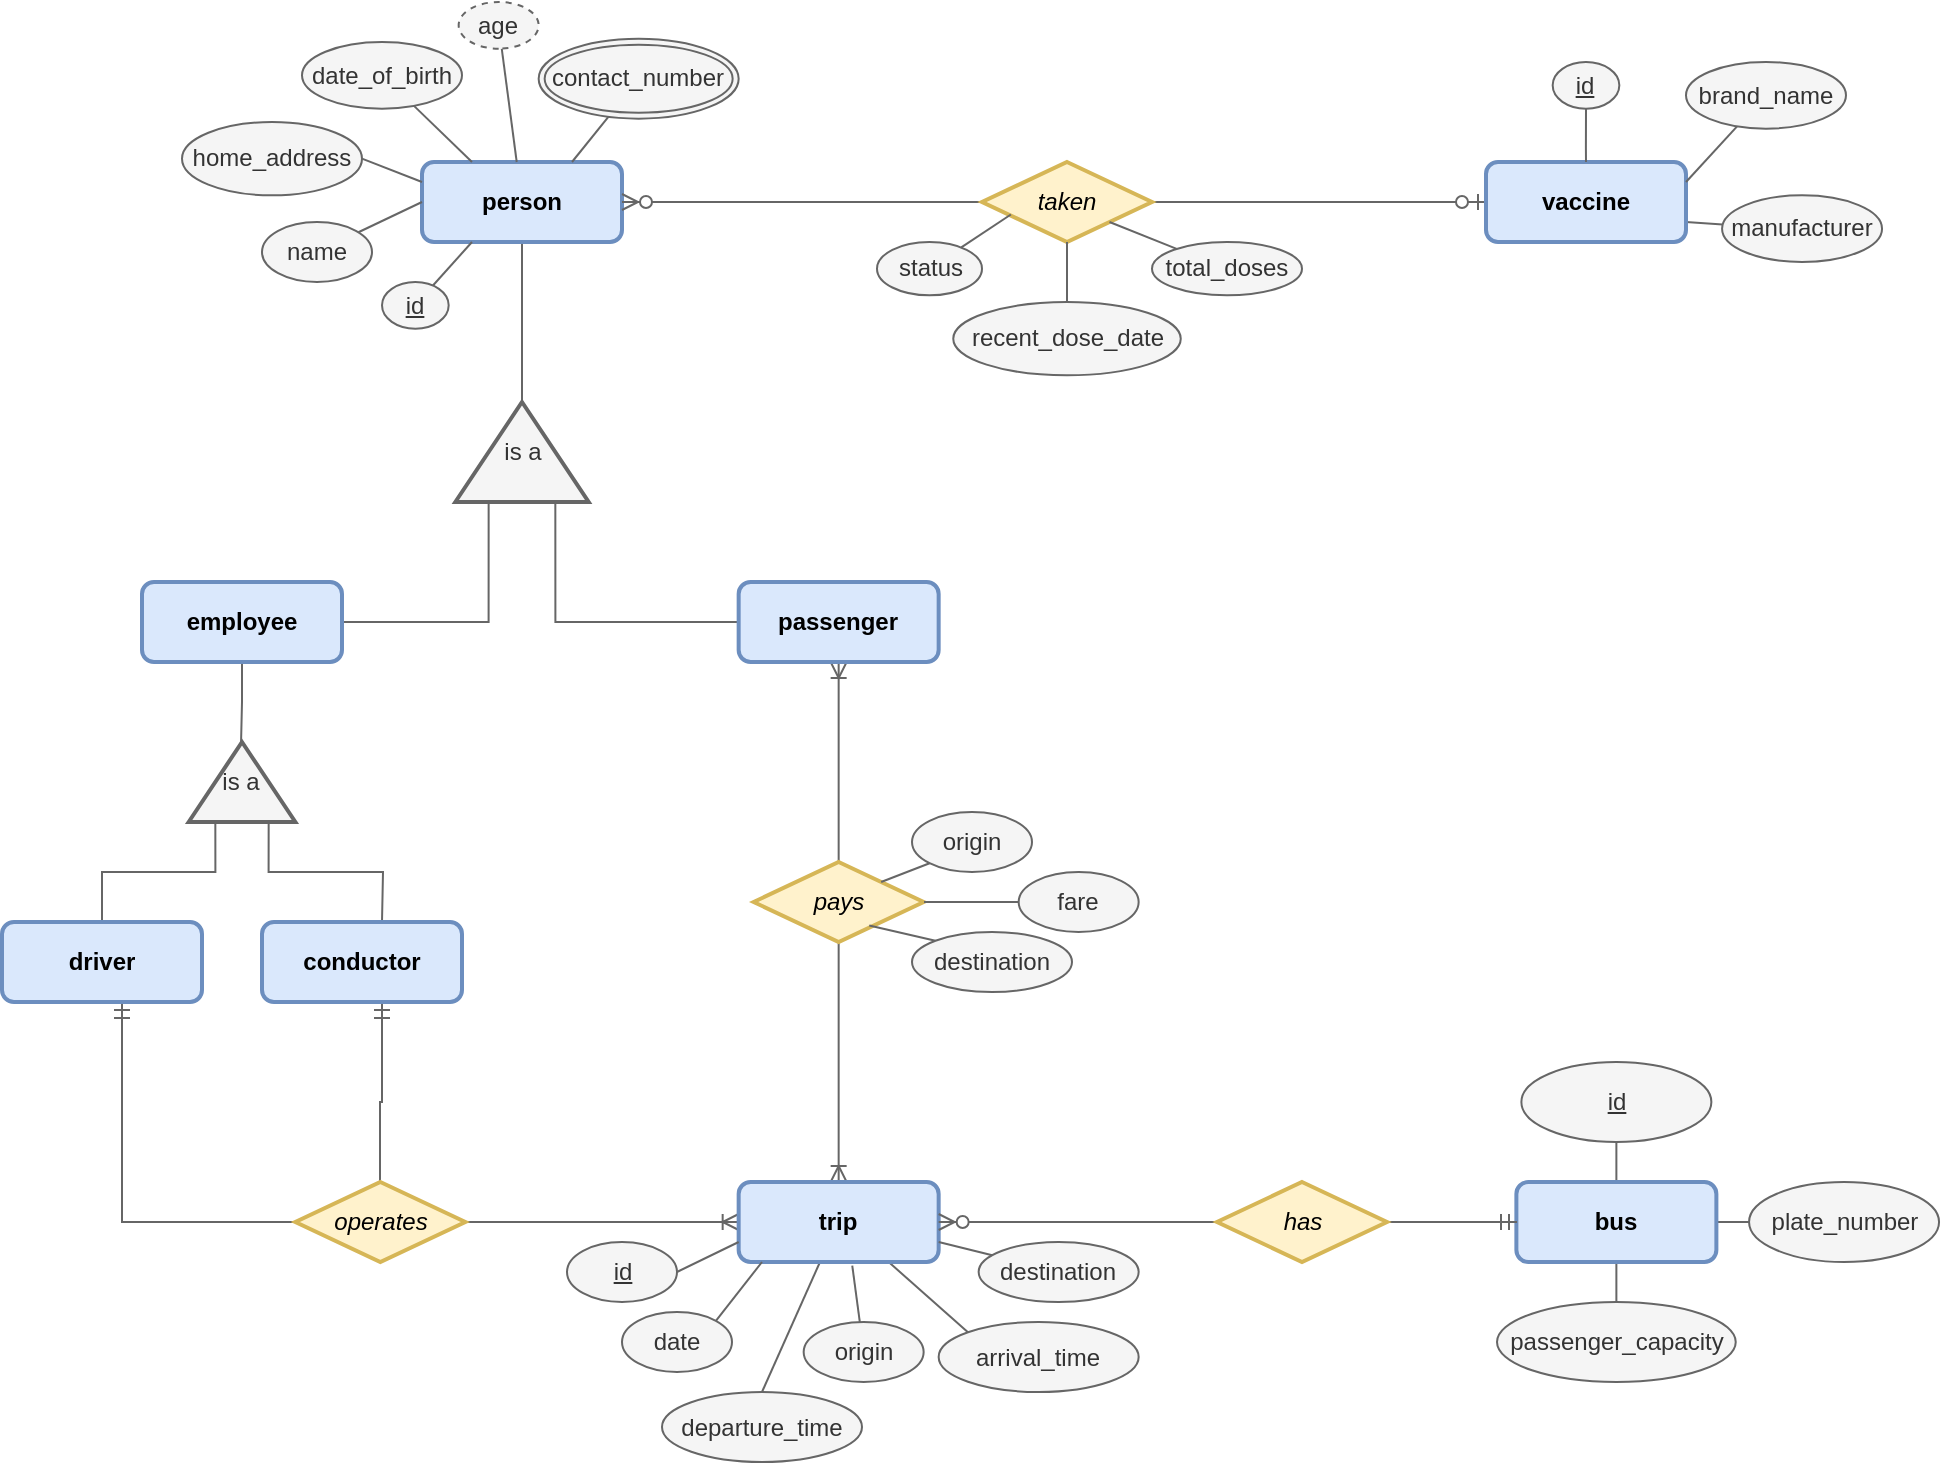 <mxfile version="14.4.3" type="device" pages="2"><diagram id="R2lEEEUBdFMjLlhIrx00" name="erd"><mxGraphModel dx="1830" dy="578" grid="1" gridSize="10" guides="1" tooltips="1" connect="1" arrows="1" fold="1" page="1" pageScale="1" pageWidth="850" pageHeight="1100" math="0" shadow="0" extFonts="Permanent Marker^https://fonts.googleapis.com/css?family=Permanent+Marker"><root><mxCell id="0"/><mxCell id="1" parent="0"/><mxCell id="TIxIBehnORzepX4hTxmX-44" style="edgeStyle=orthogonalEdgeStyle;rounded=0;orthogonalLoop=1;jettySize=auto;html=1;startArrow=none;startFill=0;endArrow=none;endFill=0;entryX=1;entryY=0.5;entryDx=0;entryDy=0;fillColor=#f5f5f5;strokeColor=#666666;" parent="1" source="TIxIBehnORzepX4hTxmX-1" target="TIxIBehnORzepX4hTxmX-43" edge="1"><mxGeometry relative="1" as="geometry"><mxPoint x="170" y="520" as="targetPoint"/></mxGeometry></mxCell><mxCell id="TIxIBehnORzepX4hTxmX-1" value="&lt;b&gt;person&lt;/b&gt;" style="rounded=1;whiteSpace=wrap;html=1;strokeWidth=2;fillColor=#dae8fc;strokeColor=#6c8ebf;" parent="1" vertex="1"><mxGeometry x="120" y="320" width="100" height="40" as="geometry"/></mxCell><mxCell id="TIxIBehnORzepX4hTxmX-4" style="rounded=0;orthogonalLoop=1;jettySize=auto;html=1;entryX=0.25;entryY=1;entryDx=0;entryDy=0;endArrow=none;endFill=0;fillColor=#f5f5f5;strokeColor=#666666;" parent="1" source="TIxIBehnORzepX4hTxmX-3" target="TIxIBehnORzepX4hTxmX-1" edge="1"><mxGeometry relative="1" as="geometry"/></mxCell><mxCell id="TIxIBehnORzepX4hTxmX-3" value="&lt;u&gt;id&lt;/u&gt;" style="ellipse;whiteSpace=wrap;html=1;direction=south;fillColor=#f5f5f5;strokeColor=#666666;fontColor=#333333;" parent="1" vertex="1"><mxGeometry x="100" y="380" width="33.34" height="23.33" as="geometry"/></mxCell><mxCell id="TIxIBehnORzepX4hTxmX-9" style="rounded=0;orthogonalLoop=1;jettySize=auto;html=1;entryX=0;entryY=0.5;entryDx=0;entryDy=0;endArrow=none;endFill=0;fillColor=#f5f5f5;strokeColor=#666666;" parent="1" source="TIxIBehnORzepX4hTxmX-5" target="TIxIBehnORzepX4hTxmX-1" edge="1"><mxGeometry relative="1" as="geometry"/></mxCell><mxCell id="TIxIBehnORzepX4hTxmX-5" value="name" style="ellipse;whiteSpace=wrap;html=1;direction=south;fillColor=#f5f5f5;strokeColor=#666666;fontColor=#333333;" parent="1" vertex="1"><mxGeometry x="40" y="350" width="55" height="30" as="geometry"/></mxCell><mxCell id="TIxIBehnORzepX4hTxmX-10" style="rounded=0;orthogonalLoop=1;jettySize=auto;html=1;exitX=0.5;exitY=0;exitDx=0;exitDy=0;endArrow=none;endFill=0;entryX=0;entryY=0.25;entryDx=0;entryDy=0;fillColor=#f5f5f5;strokeColor=#666666;" parent="1" source="TIxIBehnORzepX4hTxmX-6" target="TIxIBehnORzepX4hTxmX-1" edge="1"><mxGeometry relative="1" as="geometry"><mxPoint x="110" y="340" as="targetPoint"/></mxGeometry></mxCell><mxCell id="TIxIBehnORzepX4hTxmX-6" value="home_address" style="ellipse;whiteSpace=wrap;html=1;direction=south;fillColor=#f5f5f5;strokeColor=#666666;fontColor=#333333;" parent="1" vertex="1"><mxGeometry y="300" width="90" height="36.66" as="geometry"/></mxCell><mxCell id="TIxIBehnORzepX4hTxmX-12" style="rounded=0;orthogonalLoop=1;jettySize=auto;html=1;endArrow=none;endFill=0;fillColor=#f5f5f5;strokeColor=#666666;" parent="1" source="TIxIBehnORzepX4hTxmX-7" target="TIxIBehnORzepX4hTxmX-1" edge="1"><mxGeometry relative="1" as="geometry"><mxPoint x="129" y="313" as="targetPoint"/></mxGeometry></mxCell><mxCell id="TIxIBehnORzepX4hTxmX-7" value="age" style="ellipse;whiteSpace=wrap;html=1;direction=south;dashed=1;fillColor=#f5f5f5;strokeColor=#666666;fontColor=#333333;" parent="1" vertex="1"><mxGeometry x="138.33" y="240" width="40" height="23.33" as="geometry"/></mxCell><mxCell id="TIxIBehnORzepX4hTxmX-13" style="rounded=0;orthogonalLoop=1;jettySize=auto;html=1;entryX=0.25;entryY=0;entryDx=0;entryDy=0;endArrow=none;endFill=0;fillColor=#f5f5f5;strokeColor=#666666;" parent="1" source="TIxIBehnORzepX4hTxmX-8" target="TIxIBehnORzepX4hTxmX-1" edge="1"><mxGeometry relative="1" as="geometry"/></mxCell><mxCell id="TIxIBehnORzepX4hTxmX-8" value="date_of_birth" style="ellipse;whiteSpace=wrap;html=1;direction=south;fillColor=#f5f5f5;strokeColor=#666666;fontColor=#333333;" parent="1" vertex="1"><mxGeometry x="60" y="260" width="80" height="33.33" as="geometry"/></mxCell><mxCell id="TIxIBehnORzepX4hTxmX-16" style="rounded=0;orthogonalLoop=1;jettySize=auto;html=1;entryX=0.75;entryY=0;entryDx=0;entryDy=0;endArrow=none;endFill=0;fillColor=#f5f5f5;strokeColor=#666666;" parent="1" source="TIxIBehnORzepX4hTxmX-15" target="TIxIBehnORzepX4hTxmX-1" edge="1"><mxGeometry relative="1" as="geometry"/></mxCell><mxCell id="TIxIBehnORzepX4hTxmX-15" value="contact_number" style="ellipse;shape=doubleEllipse;margin=3;whiteSpace=wrap;html=1;align=center;strokeColor=#666666;fillColor=#f5f5f5;fontColor=#333333;" parent="1" vertex="1"><mxGeometry x="178.33" y="258.33" width="100" height="40" as="geometry"/></mxCell><mxCell id="TIxIBehnORzepX4hTxmX-25" style="edgeStyle=orthogonalEdgeStyle;rounded=0;orthogonalLoop=1;jettySize=auto;html=1;entryX=1;entryY=0.5;entryDx=0;entryDy=0;endArrow=ERzeroToMany;endFill=1;startArrow=none;startFill=0;fillColor=#f5f5f5;strokeColor=#666666;" parent="1" source="TIxIBehnORzepX4hTxmX-17" target="TIxIBehnORzepX4hTxmX-1" edge="1"><mxGeometry relative="1" as="geometry"/></mxCell><mxCell id="TIxIBehnORzepX4hTxmX-26" style="edgeStyle=orthogonalEdgeStyle;rounded=0;orthogonalLoop=1;jettySize=auto;html=1;exitX=1;exitY=0.5;exitDx=0;exitDy=0;entryX=0;entryY=0.5;entryDx=0;entryDy=0;startArrow=none;startFill=0;endArrow=ERzeroToOne;endFill=1;fillColor=#f5f5f5;strokeColor=#666666;" parent="1" source="TIxIBehnORzepX4hTxmX-17" target="TIxIBehnORzepX4hTxmX-18" edge="1"><mxGeometry relative="1" as="geometry"/></mxCell><mxCell id="TIxIBehnORzepX4hTxmX-17" value="&lt;i&gt;taken&lt;/i&gt;" style="shape=rhombus;perimeter=rhombusPerimeter;whiteSpace=wrap;html=1;align=center;strokeWidth=2;fillColor=#fff2cc;strokeColor=#d6b656;" parent="1" vertex="1"><mxGeometry x="400" y="320" width="85" height="40" as="geometry"/></mxCell><mxCell id="TIxIBehnORzepX4hTxmX-33" style="rounded=0;orthogonalLoop=1;jettySize=auto;html=1;startArrow=none;startFill=0;endArrow=none;endFill=0;exitX=1;exitY=0.75;exitDx=0;exitDy=0;fillColor=#f5f5f5;strokeColor=#666666;" parent="1" source="TIxIBehnORzepX4hTxmX-18" target="TIxIBehnORzepX4hTxmX-30" edge="1"><mxGeometry relative="1" as="geometry"><mxPoint x="762" y="350" as="sourcePoint"/></mxGeometry></mxCell><mxCell id="TIxIBehnORzepX4hTxmX-18" value="&lt;b&gt;vaccine&lt;/b&gt;" style="rounded=1;whiteSpace=wrap;html=1;strokeWidth=2;fillColor=#dae8fc;strokeColor=#6c8ebf;" parent="1" vertex="1"><mxGeometry x="652" y="320" width="100" height="40" as="geometry"/></mxCell><mxCell id="TIxIBehnORzepX4hTxmX-20" style="rounded=0;orthogonalLoop=1;jettySize=auto;html=1;entryX=0.17;entryY=0.656;entryDx=0;entryDy=0;entryPerimeter=0;endArrow=none;endFill=0;fillColor=#f5f5f5;strokeColor=#666666;" parent="1" source="TIxIBehnORzepX4hTxmX-19" target="TIxIBehnORzepX4hTxmX-17" edge="1"><mxGeometry relative="1" as="geometry"/></mxCell><mxCell id="TIxIBehnORzepX4hTxmX-19" value="status" style="ellipse;whiteSpace=wrap;html=1;direction=south;fillColor=#f5f5f5;strokeColor=#666666;fontColor=#333333;" parent="1" vertex="1"><mxGeometry x="347.5" y="360" width="52.5" height="26.66" as="geometry"/></mxCell><mxCell id="TIxIBehnORzepX4hTxmX-23" style="edgeStyle=orthogonalEdgeStyle;rounded=0;orthogonalLoop=1;jettySize=auto;html=1;endArrow=none;endFill=0;fillColor=#f5f5f5;strokeColor=#666666;" parent="1" source="TIxIBehnORzepX4hTxmX-21" target="TIxIBehnORzepX4hTxmX-17" edge="1"><mxGeometry relative="1" as="geometry"/></mxCell><mxCell id="TIxIBehnORzepX4hTxmX-21" value="recent_dose_date" style="ellipse;whiteSpace=wrap;html=1;direction=south;fillColor=#f5f5f5;strokeColor=#666666;fontColor=#333333;" parent="1" vertex="1"><mxGeometry x="385.63" y="390" width="113.75" height="36.66" as="geometry"/></mxCell><mxCell id="TIxIBehnORzepX4hTxmX-24" style="rounded=0;orthogonalLoop=1;jettySize=auto;html=1;entryX=1;entryY=1;entryDx=0;entryDy=0;endArrow=none;endFill=0;fillColor=#f5f5f5;strokeColor=#666666;" parent="1" source="TIxIBehnORzepX4hTxmX-22" target="TIxIBehnORzepX4hTxmX-17" edge="1"><mxGeometry relative="1" as="geometry"/></mxCell><mxCell id="TIxIBehnORzepX4hTxmX-22" value="total_doses" style="ellipse;whiteSpace=wrap;html=1;direction=south;fillColor=#f5f5f5;strokeColor=#666666;fontColor=#333333;" parent="1" vertex="1"><mxGeometry x="485" y="360" width="75" height="26.66" as="geometry"/></mxCell><mxCell id="TIxIBehnORzepX4hTxmX-32" style="edgeStyle=orthogonalEdgeStyle;rounded=0;orthogonalLoop=1;jettySize=auto;html=1;entryX=0.5;entryY=0;entryDx=0;entryDy=0;startArrow=none;startFill=0;endArrow=none;endFill=0;fillColor=#f5f5f5;strokeColor=#666666;" parent="1" source="TIxIBehnORzepX4hTxmX-27" target="TIxIBehnORzepX4hTxmX-18" edge="1"><mxGeometry relative="1" as="geometry"/></mxCell><mxCell id="TIxIBehnORzepX4hTxmX-27" value="&lt;u&gt;id&lt;/u&gt;" style="ellipse;whiteSpace=wrap;html=1;direction=south;fillColor=#f5f5f5;strokeColor=#666666;fontColor=#333333;" parent="1" vertex="1"><mxGeometry x="685.33" y="270.0" width="33.34" height="23.33" as="geometry"/></mxCell><mxCell id="TIxIBehnORzepX4hTxmX-30" value="manufacturer" style="ellipse;whiteSpace=wrap;html=1;direction=south;fillColor=#f5f5f5;strokeColor=#666666;fontColor=#333333;" parent="1" vertex="1"><mxGeometry x="770.03" y="336.66" width="80" height="33.33" as="geometry"/></mxCell><mxCell id="TIxIBehnORzepX4hTxmX-34" style="rounded=0;orthogonalLoop=1;jettySize=auto;html=1;entryX=1;entryY=0.25;entryDx=0;entryDy=0;startArrow=none;startFill=0;endArrow=none;endFill=0;fillColor=#f5f5f5;strokeColor=#666666;" parent="1" source="TIxIBehnORzepX4hTxmX-31" target="TIxIBehnORzepX4hTxmX-18" edge="1"><mxGeometry relative="1" as="geometry"/></mxCell><mxCell id="TIxIBehnORzepX4hTxmX-31" value="brand_name" style="ellipse;whiteSpace=wrap;html=1;direction=south;fillColor=#f5f5f5;strokeColor=#666666;fontColor=#333333;" parent="1" vertex="1"><mxGeometry x="752" y="270" width="80" height="33.33" as="geometry"/></mxCell><mxCell id="TIxIBehnORzepX4hTxmX-47" style="edgeStyle=orthogonalEdgeStyle;rounded=0;orthogonalLoop=1;jettySize=auto;html=1;exitX=0;exitY=0.25;exitDx=0;exitDy=0;entryX=1;entryY=0.5;entryDx=0;entryDy=0;startArrow=none;startFill=0;endArrow=none;endFill=0;fillColor=#f5f5f5;strokeColor=#666666;" parent="1" source="TIxIBehnORzepX4hTxmX-43" target="TIxIBehnORzepX4hTxmX-45" edge="1"><mxGeometry relative="1" as="geometry"/></mxCell><mxCell id="TIxIBehnORzepX4hTxmX-48" style="edgeStyle=orthogonalEdgeStyle;rounded=0;orthogonalLoop=1;jettySize=auto;html=1;exitX=0;exitY=0.75;exitDx=0;exitDy=0;entryX=0;entryY=0.5;entryDx=0;entryDy=0;startArrow=none;startFill=0;endArrow=none;endFill=0;fillColor=#f5f5f5;strokeColor=#666666;" parent="1" source="TIxIBehnORzepX4hTxmX-43" target="TIxIBehnORzepX4hTxmX-46" edge="1"><mxGeometry relative="1" as="geometry"/></mxCell><mxCell id="TIxIBehnORzepX4hTxmX-43" value="is a" style="triangle;whiteSpace=wrap;html=1;strokeColor=#666666;strokeWidth=2;direction=north;fillColor=#f5f5f5;fontColor=#333333;" parent="1" vertex="1"><mxGeometry x="136.66" y="440" width="66.67" height="50" as="geometry"/></mxCell><mxCell id="TIxIBehnORzepX4hTxmX-52" style="edgeStyle=orthogonalEdgeStyle;rounded=0;orthogonalLoop=1;jettySize=auto;html=1;entryX=0.928;entryY=0.49;entryDx=0;entryDy=0;entryPerimeter=0;startArrow=none;startFill=0;endArrow=none;endFill=0;fillColor=#f5f5f5;strokeColor=#666666;" parent="1" source="TIxIBehnORzepX4hTxmX-45" target="TIxIBehnORzepX4hTxmX-51" edge="1"><mxGeometry relative="1" as="geometry"/></mxCell><mxCell id="TIxIBehnORzepX4hTxmX-45" value="&lt;b&gt;employee&lt;br&gt;&lt;/b&gt;" style="rounded=1;whiteSpace=wrap;html=1;strokeWidth=2;fillColor=#dae8fc;strokeColor=#6c8ebf;" parent="1" vertex="1"><mxGeometry x="-20" y="530" width="100" height="40" as="geometry"/></mxCell><mxCell id="f7hB9ITJieK7i-Il651H-15" style="edgeStyle=orthogonalEdgeStyle;rounded=0;orthogonalLoop=1;jettySize=auto;html=1;entryX=0.5;entryY=0;entryDx=0;entryDy=0;startArrow=ERoneToMany;startFill=0;endArrow=none;endFill=0;fillColor=#f5f5f5;strokeColor=#666666;" parent="1" source="TIxIBehnORzepX4hTxmX-46" target="TIxIBehnORzepX4hTxmX-61" edge="1"><mxGeometry relative="1" as="geometry"/></mxCell><mxCell id="TIxIBehnORzepX4hTxmX-46" value="&lt;b&gt;passenger&lt;br&gt;&lt;/b&gt;" style="rounded=1;whiteSpace=wrap;html=1;strokeWidth=2;fillColor=#dae8fc;strokeColor=#6c8ebf;" parent="1" vertex="1"><mxGeometry x="278.33" y="530" width="100" height="40" as="geometry"/></mxCell><mxCell id="TIxIBehnORzepX4hTxmX-55" style="edgeStyle=orthogonalEdgeStyle;rounded=0;orthogonalLoop=1;jettySize=auto;html=1;exitX=0;exitY=0.25;exitDx=0;exitDy=0;entryX=0.5;entryY=0;entryDx=0;entryDy=0;startArrow=none;startFill=0;endArrow=none;endFill=0;fillColor=#f5f5f5;strokeColor=#666666;" parent="1" source="TIxIBehnORzepX4hTxmX-51" target="TIxIBehnORzepX4hTxmX-53" edge="1"><mxGeometry relative="1" as="geometry"/></mxCell><mxCell id="TIxIBehnORzepX4hTxmX-56" style="edgeStyle=orthogonalEdgeStyle;rounded=0;orthogonalLoop=1;jettySize=auto;html=1;exitX=0;exitY=0.75;exitDx=0;exitDy=0;entryX=0.5;entryY=0;entryDx=0;entryDy=0;startArrow=none;startFill=0;endArrow=none;endFill=0;fillColor=#f5f5f5;strokeColor=#666666;" parent="1" source="TIxIBehnORzepX4hTxmX-51" edge="1"><mxGeometry relative="1" as="geometry"><mxPoint x="100" y="700" as="targetPoint"/></mxGeometry></mxCell><mxCell id="TIxIBehnORzepX4hTxmX-51" value="is a" style="triangle;whiteSpace=wrap;html=1;strokeColor=#666666;strokeWidth=2;direction=north;fillColor=#f5f5f5;fontColor=#333333;" parent="1" vertex="1"><mxGeometry x="3.33" y="610" width="53.34" height="40" as="geometry"/></mxCell><mxCell id="f7hB9ITJieK7i-Il651H-1" style="edgeStyle=orthogonalEdgeStyle;rounded=0;orthogonalLoop=1;jettySize=auto;html=1;entryX=0;entryY=0.5;entryDx=0;entryDy=0;endArrow=none;endFill=0;startArrow=ERmandOne;startFill=0;fillColor=#f5f5f5;strokeColor=#666666;" parent="1" source="TIxIBehnORzepX4hTxmX-53" edge="1"><mxGeometry relative="1" as="geometry"><Array as="points"><mxPoint x="-30" y="850"/></Array><mxPoint x="56.67" y="850" as="targetPoint"/></mxGeometry></mxCell><mxCell id="TIxIBehnORzepX4hTxmX-53" value="&lt;b&gt;driver&lt;br&gt;&lt;/b&gt;" style="rounded=1;whiteSpace=wrap;html=1;strokeWidth=2;fillColor=#dae8fc;strokeColor=#6c8ebf;" parent="1" vertex="1"><mxGeometry x="-90" y="700" width="100" height="40" as="geometry"/></mxCell><mxCell id="f7hB9ITJieK7i-Il651H-2" style="edgeStyle=orthogonalEdgeStyle;rounded=0;orthogonalLoop=1;jettySize=auto;html=1;entryX=0.5;entryY=0;entryDx=0;entryDy=0;startArrow=ERmandOne;startFill=0;endArrow=none;endFill=0;fillColor=#f5f5f5;strokeColor=#666666;" parent="1" edge="1" target="TIxIBehnORzepX4hTxmX-60"><mxGeometry relative="1" as="geometry"><Array as="points"><mxPoint x="100" y="790"/><mxPoint x="99" y="790"/><mxPoint x="99" y="830"/></Array><mxPoint x="100" y="740" as="sourcePoint"/><mxPoint x="99.17" y="830" as="targetPoint"/></mxGeometry></mxCell><mxCell id="TIxIBehnORzepX4hTxmX-54" value="&lt;b&gt;conductor&lt;br&gt;&lt;/b&gt;" style="rounded=1;whiteSpace=wrap;html=1;strokeWidth=2;fillColor=#dae8fc;strokeColor=#6c8ebf;" parent="1" vertex="1"><mxGeometry x="40" y="700" width="100" height="40" as="geometry"/></mxCell><mxCell id="f7hB9ITJieK7i-Il651H-14" style="edgeStyle=orthogonalEdgeStyle;rounded=0;orthogonalLoop=1;jettySize=auto;html=1;exitX=1;exitY=0.5;exitDx=0;exitDy=0;startArrow=none;startFill=0;endArrow=ERoneToMany;endFill=0;entryX=0;entryY=0.5;entryDx=0;entryDy=0;fillColor=#f5f5f5;strokeColor=#666666;" parent="1" source="TIxIBehnORzepX4hTxmX-60" target="TIxIBehnORzepX4hTxmX-63" edge="1"><mxGeometry relative="1" as="geometry"><mxPoint x="270" y="850" as="targetPoint"/></mxGeometry></mxCell><mxCell id="TIxIBehnORzepX4hTxmX-60" value="&lt;i&gt;operates&lt;/i&gt;" style="shape=rhombus;perimeter=rhombusPerimeter;whiteSpace=wrap;html=1;align=center;strokeColor=#d6b656;strokeWidth=2;fillColor=#fff2cc;" parent="1" vertex="1"><mxGeometry x="56.67" y="830" width="85" height="40" as="geometry"/></mxCell><mxCell id="f7hB9ITJieK7i-Il651H-16" style="edgeStyle=orthogonalEdgeStyle;rounded=0;orthogonalLoop=1;jettySize=auto;html=1;entryX=0.5;entryY=0;entryDx=0;entryDy=0;startArrow=none;startFill=0;endArrow=ERoneToMany;endFill=0;fillColor=#f5f5f5;strokeColor=#666666;" parent="1" source="TIxIBehnORzepX4hTxmX-61" target="TIxIBehnORzepX4hTxmX-63" edge="1"><mxGeometry relative="1" as="geometry"/></mxCell><mxCell id="TIxIBehnORzepX4hTxmX-61" value="&lt;i&gt;pays&lt;/i&gt;" style="shape=rhombus;perimeter=rhombusPerimeter;whiteSpace=wrap;html=1;align=center;strokeColor=#d6b656;strokeWidth=2;fillColor=#fff2cc;" parent="1" vertex="1"><mxGeometry x="285.83" y="670" width="85" height="40" as="geometry"/></mxCell><mxCell id="f7hB9ITJieK7i-Il651H-36" style="rounded=0;orthogonalLoop=1;jettySize=auto;html=1;entryX=0;entryY=0.5;entryDx=0;entryDy=0;startArrow=none;startFill=0;endArrow=none;endFill=0;fillColor=#f5f5f5;strokeColor=#666666;" parent="1" target="f7hB9ITJieK7i-Il651H-27" edge="1"><mxGeometry relative="1" as="geometry"><mxPoint x="319" y="870" as="sourcePoint"/></mxGeometry></mxCell><mxCell id="f7hB9ITJieK7i-Il651H-37" style="rounded=0;orthogonalLoop=1;jettySize=auto;html=1;exitX=0.75;exitY=1;exitDx=0;exitDy=0;entryX=0;entryY=1;entryDx=0;entryDy=0;startArrow=none;startFill=0;endArrow=none;endFill=0;fillColor=#f5f5f5;strokeColor=#666666;" parent="1" source="TIxIBehnORzepX4hTxmX-63" target="f7hB9ITJieK7i-Il651H-28" edge="1"><mxGeometry relative="1" as="geometry"/></mxCell><mxCell id="TIxIBehnORzepX4hTxmX-63" value="&lt;b&gt;trip&lt;br&gt;&lt;/b&gt;" style="rounded=1;whiteSpace=wrap;html=1;strokeWidth=2;fillColor=#dae8fc;strokeColor=#6c8ebf;" parent="1" vertex="1"><mxGeometry x="278.33" y="830" width="100" height="40" as="geometry"/></mxCell><mxCell id="f7hB9ITJieK7i-Il651H-10" style="rounded=0;orthogonalLoop=1;jettySize=auto;html=1;entryX=0.5;entryY=1;entryDx=0;entryDy=0;startArrow=none;startFill=0;endArrow=none;endFill=0;fillColor=#f5f5f5;strokeColor=#666666;" parent="1" source="f7hB9ITJieK7i-Il651H-3" target="f7hB9ITJieK7i-Il651H-8" edge="1"><mxGeometry relative="1" as="geometry"/></mxCell><mxCell id="f7hB9ITJieK7i-Il651H-11" style="rounded=0;orthogonalLoop=1;jettySize=auto;html=1;startArrow=none;startFill=0;endArrow=none;endFill=0;entryX=1;entryY=0.5;entryDx=0;entryDy=0;exitX=0.5;exitY=0;exitDx=0;exitDy=0;fillColor=#f5f5f5;strokeColor=#666666;" parent="1" source="f7hB9ITJieK7i-Il651H-3" target="f7hB9ITJieK7i-Il651H-7" edge="1"><mxGeometry relative="1" as="geometry"/></mxCell><mxCell id="f7hB9ITJieK7i-Il651H-12" style="rounded=0;orthogonalLoop=1;jettySize=auto;html=1;entryX=0;entryY=0.5;entryDx=0;entryDy=0;startArrow=none;startFill=0;endArrow=none;endFill=0;exitX=0.5;exitY=1;exitDx=0;exitDy=0;fillColor=#f5f5f5;strokeColor=#666666;" parent="1" source="f7hB9ITJieK7i-Il651H-3" target="f7hB9ITJieK7i-Il651H-9" edge="1"><mxGeometry relative="1" as="geometry"/></mxCell><mxCell id="f7hB9ITJieK7i-Il651H-3" value="&lt;b&gt;bus&lt;br&gt;&lt;/b&gt;" style="rounded=1;whiteSpace=wrap;html=1;strokeWidth=2;fillColor=#dae8fc;strokeColor=#6c8ebf;" parent="1" vertex="1"><mxGeometry x="667.19" y="830" width="100" height="40" as="geometry"/></mxCell><mxCell id="f7hB9ITJieK7i-Il651H-7" value="&lt;u&gt;id&lt;/u&gt;" style="ellipse;whiteSpace=wrap;html=1;direction=south;fillColor=#f5f5f5;strokeColor=#666666;fontColor=#333333;" parent="1" vertex="1"><mxGeometry x="669.69" y="770" width="95" height="40" as="geometry"/></mxCell><mxCell id="f7hB9ITJieK7i-Il651H-8" value="plate_number" style="ellipse;whiteSpace=wrap;html=1;direction=south;fillColor=#f5f5f5;strokeColor=#666666;fontColor=#333333;" parent="1" vertex="1"><mxGeometry x="783.53" y="830" width="95" height="40" as="geometry"/></mxCell><mxCell id="f7hB9ITJieK7i-Il651H-9" value="passenger_capacity" style="ellipse;whiteSpace=wrap;html=1;direction=south;fillColor=#f5f5f5;strokeColor=#666666;fontColor=#333333;" parent="1" vertex="1"><mxGeometry x="657.5" y="890" width="119.37" height="40" as="geometry"/></mxCell><mxCell id="f7hB9ITJieK7i-Il651H-20" style="edgeStyle=orthogonalEdgeStyle;rounded=0;orthogonalLoop=1;jettySize=auto;html=1;entryX=1;entryY=0.5;entryDx=0;entryDy=0;startArrow=none;startFill=0;endArrow=ERzeroToMany;endFill=1;fillColor=#f5f5f5;strokeColor=#666666;" parent="1" source="f7hB9ITJieK7i-Il651H-18" target="TIxIBehnORzepX4hTxmX-63" edge="1"><mxGeometry relative="1" as="geometry"/></mxCell><mxCell id="f7hB9ITJieK7i-Il651H-42" style="edgeStyle=none;rounded=0;orthogonalLoop=1;jettySize=auto;html=1;exitX=1;exitY=0.5;exitDx=0;exitDy=0;startArrow=none;startFill=0;endArrow=ERmandOne;endFill=0;fillColor=#f5f5f5;strokeColor=#666666;" parent="1" edge="1"><mxGeometry relative="1" as="geometry"><mxPoint x="667.5" y="850" as="targetPoint"/><mxPoint x="590" y="850.0" as="sourcePoint"/></mxGeometry></mxCell><mxCell id="f7hB9ITJieK7i-Il651H-18" value="&lt;i&gt;has&lt;/i&gt;" style="shape=rhombus;perimeter=rhombusPerimeter;whiteSpace=wrap;html=1;align=center;strokeColor=#d6b656;strokeWidth=2;fillColor=#fff2cc;" parent="1" vertex="1"><mxGeometry x="517.5" y="830" width="85" height="40" as="geometry"/></mxCell><mxCell id="f7hB9ITJieK7i-Il651H-33" style="rounded=0;orthogonalLoop=1;jettySize=auto;html=1;exitX=0;exitY=0;exitDx=0;exitDy=0;startArrow=none;startFill=0;endArrow=none;endFill=0;fillColor=#f5f5f5;strokeColor=#666666;" parent="1" source="f7hB9ITJieK7i-Il651H-23" edge="1"><mxGeometry relative="1" as="geometry"><mxPoint x="290" y="870" as="targetPoint"/></mxGeometry></mxCell><mxCell id="f7hB9ITJieK7i-Il651H-23" value="date" style="ellipse;whiteSpace=wrap;html=1;direction=south;fillColor=#f5f5f5;strokeColor=#666666;fontColor=#333333;" parent="1" vertex="1"><mxGeometry x="220.0" y="895" width="55" height="30" as="geometry"/></mxCell><mxCell id="f7hB9ITJieK7i-Il651H-34" style="rounded=0;orthogonalLoop=1;jettySize=auto;html=1;entryX=0.568;entryY=1.045;entryDx=0;entryDy=0;startArrow=none;startFill=0;endArrow=none;endFill=0;entryPerimeter=0;fillColor=#f5f5f5;strokeColor=#666666;" parent="1" source="f7hB9ITJieK7i-Il651H-24" target="TIxIBehnORzepX4hTxmX-63" edge="1"><mxGeometry relative="1" as="geometry"/></mxCell><mxCell id="f7hB9ITJieK7i-Il651H-24" value="origin" style="ellipse;whiteSpace=wrap;html=1;direction=south;fillColor=#f5f5f5;strokeColor=#666666;fontColor=#333333;" parent="1" vertex="1"><mxGeometry x="310.83" y="900" width="60" height="30" as="geometry"/></mxCell><mxCell id="f7hB9ITJieK7i-Il651H-32" style="rounded=0;orthogonalLoop=1;jettySize=auto;html=1;exitX=0.5;exitY=0;exitDx=0;exitDy=0;entryX=0;entryY=0.75;entryDx=0;entryDy=0;startArrow=none;startFill=0;endArrow=none;endFill=0;fillColor=#f5f5f5;strokeColor=#666666;" parent="1" source="f7hB9ITJieK7i-Il651H-25" target="TIxIBehnORzepX4hTxmX-63" edge="1"><mxGeometry relative="1" as="geometry"/></mxCell><mxCell id="f7hB9ITJieK7i-Il651H-25" value="&lt;u&gt;id&lt;/u&gt;" style="ellipse;whiteSpace=wrap;html=1;direction=south;fillColor=#f5f5f5;strokeColor=#666666;fontColor=#333333;" parent="1" vertex="1"><mxGeometry x="192.5" y="860" width="55" height="30" as="geometry"/></mxCell><mxCell id="f7hB9ITJieK7i-Il651H-35" style="rounded=0;orthogonalLoop=1;jettySize=auto;html=1;entryX=1;entryY=0.75;entryDx=0;entryDy=0;startArrow=none;startFill=0;endArrow=none;endFill=0;fillColor=#f5f5f5;strokeColor=#666666;" parent="1" source="f7hB9ITJieK7i-Il651H-26" target="TIxIBehnORzepX4hTxmX-63" edge="1"><mxGeometry relative="1" as="geometry"/></mxCell><mxCell id="f7hB9ITJieK7i-Il651H-26" value="destination" style="ellipse;whiteSpace=wrap;html=1;direction=south;fillColor=#f5f5f5;strokeColor=#666666;fontColor=#333333;" parent="1" vertex="1"><mxGeometry x="398.33" y="860" width="80" height="30" as="geometry"/></mxCell><mxCell id="f7hB9ITJieK7i-Il651H-27" value="departure_time" style="ellipse;whiteSpace=wrap;html=1;direction=south;fillColor=#f5f5f5;strokeColor=#666666;fontColor=#333333;" parent="1" vertex="1"><mxGeometry x="240" y="935" width="100" height="35" as="geometry"/></mxCell><mxCell id="f7hB9ITJieK7i-Il651H-28" value="arrival_time" style="ellipse;whiteSpace=wrap;html=1;direction=south;fillColor=#f5f5f5;strokeColor=#666666;fontColor=#333333;" parent="1" vertex="1"><mxGeometry x="378.33" y="900" width="100" height="35" as="geometry"/></mxCell><mxCell id="f7hB9ITJieK7i-Il651H-46" style="edgeStyle=none;rounded=0;orthogonalLoop=1;jettySize=auto;html=1;exitX=1;exitY=1;exitDx=0;exitDy=0;entryX=1;entryY=0;entryDx=0;entryDy=0;startArrow=none;startFill=0;endArrow=none;endFill=0;fillColor=#f5f5f5;strokeColor=#666666;" parent="1" source="f7hB9ITJieK7i-Il651H-38" target="TIxIBehnORzepX4hTxmX-61" edge="1"><mxGeometry relative="1" as="geometry"/></mxCell><mxCell id="f7hB9ITJieK7i-Il651H-38" value="origin" style="ellipse;whiteSpace=wrap;html=1;direction=south;fillColor=#f5f5f5;strokeColor=#666666;fontColor=#333333;" parent="1" vertex="1"><mxGeometry x="365" y="645" width="60" height="30" as="geometry"/></mxCell><mxCell id="f7hB9ITJieK7i-Il651H-48" style="edgeStyle=none;rounded=0;orthogonalLoop=1;jettySize=auto;html=1;exitX=0;exitY=1;exitDx=0;exitDy=0;entryX=0.68;entryY=0.793;entryDx=0;entryDy=0;entryPerimeter=0;startArrow=none;startFill=0;endArrow=none;endFill=0;fillColor=#f5f5f5;strokeColor=#666666;" parent="1" source="f7hB9ITJieK7i-Il651H-39" target="TIxIBehnORzepX4hTxmX-61" edge="1"><mxGeometry relative="1" as="geometry"/></mxCell><mxCell id="f7hB9ITJieK7i-Il651H-39" value="destination" style="ellipse;whiteSpace=wrap;html=1;direction=south;fillColor=#f5f5f5;strokeColor=#666666;fontColor=#333333;" parent="1" vertex="1"><mxGeometry x="365" y="705" width="80" height="30" as="geometry"/></mxCell><mxCell id="f7hB9ITJieK7i-Il651H-47" style="edgeStyle=none;rounded=0;orthogonalLoop=1;jettySize=auto;html=1;startArrow=none;startFill=0;endArrow=none;endFill=0;fillColor=#f5f5f5;strokeColor=#666666;" parent="1" source="f7hB9ITJieK7i-Il651H-40" edge="1"><mxGeometry relative="1" as="geometry"><mxPoint x="371" y="690" as="targetPoint"/></mxGeometry></mxCell><mxCell id="f7hB9ITJieK7i-Il651H-40" value="fare" style="ellipse;whiteSpace=wrap;html=1;direction=south;fillColor=#f5f5f5;strokeColor=#666666;fontColor=#333333;" parent="1" vertex="1"><mxGeometry x="418.33" y="675" width="60" height="30" as="geometry"/></mxCell></root></mxGraphModel></diagram><diagram id="8PrFGGTGakMf_tBTQagv" name="Page-2"><mxGraphModel dx="980" dy="578" grid="1" gridSize="10" guides="1" tooltips="1" connect="1" arrows="1" fold="1" page="1" pageScale="1" pageWidth="1169" pageHeight="827" math="0" shadow="0"><root><mxCell id="Pc58nAqi4WZ_oJ-bQN5h-0"/><mxCell id="Pc58nAqi4WZ_oJ-bQN5h-1" parent="Pc58nAqi4WZ_oJ-bQN5h-0"/></root></mxGraphModel></diagram></mxfile>